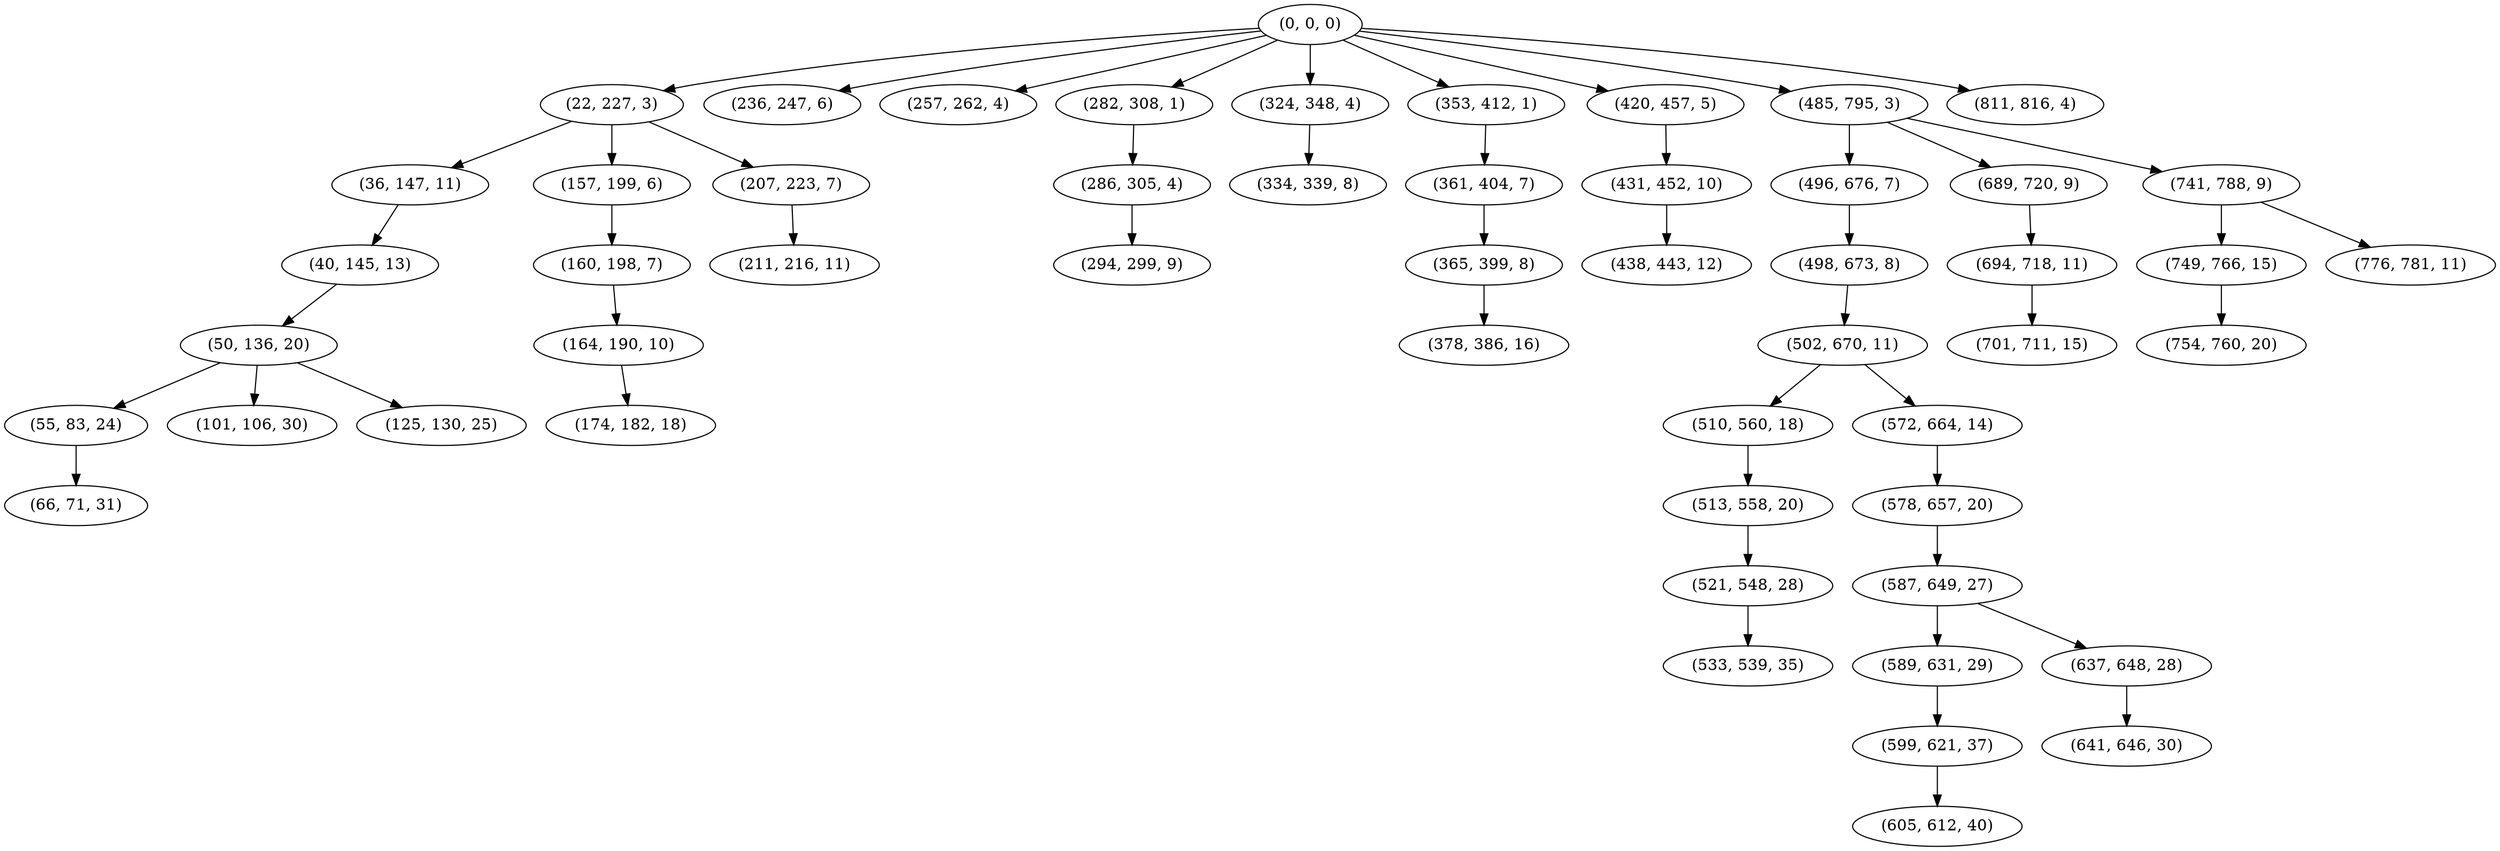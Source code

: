 digraph tree {
    "(0, 0, 0)";
    "(22, 227, 3)";
    "(36, 147, 11)";
    "(40, 145, 13)";
    "(50, 136, 20)";
    "(55, 83, 24)";
    "(66, 71, 31)";
    "(101, 106, 30)";
    "(125, 130, 25)";
    "(157, 199, 6)";
    "(160, 198, 7)";
    "(164, 190, 10)";
    "(174, 182, 18)";
    "(207, 223, 7)";
    "(211, 216, 11)";
    "(236, 247, 6)";
    "(257, 262, 4)";
    "(282, 308, 1)";
    "(286, 305, 4)";
    "(294, 299, 9)";
    "(324, 348, 4)";
    "(334, 339, 8)";
    "(353, 412, 1)";
    "(361, 404, 7)";
    "(365, 399, 8)";
    "(378, 386, 16)";
    "(420, 457, 5)";
    "(431, 452, 10)";
    "(438, 443, 12)";
    "(485, 795, 3)";
    "(496, 676, 7)";
    "(498, 673, 8)";
    "(502, 670, 11)";
    "(510, 560, 18)";
    "(513, 558, 20)";
    "(521, 548, 28)";
    "(533, 539, 35)";
    "(572, 664, 14)";
    "(578, 657, 20)";
    "(587, 649, 27)";
    "(589, 631, 29)";
    "(599, 621, 37)";
    "(605, 612, 40)";
    "(637, 648, 28)";
    "(641, 646, 30)";
    "(689, 720, 9)";
    "(694, 718, 11)";
    "(701, 711, 15)";
    "(741, 788, 9)";
    "(749, 766, 15)";
    "(754, 760, 20)";
    "(776, 781, 11)";
    "(811, 816, 4)";
    "(0, 0, 0)" -> "(22, 227, 3)";
    "(0, 0, 0)" -> "(236, 247, 6)";
    "(0, 0, 0)" -> "(257, 262, 4)";
    "(0, 0, 0)" -> "(282, 308, 1)";
    "(0, 0, 0)" -> "(324, 348, 4)";
    "(0, 0, 0)" -> "(353, 412, 1)";
    "(0, 0, 0)" -> "(420, 457, 5)";
    "(0, 0, 0)" -> "(485, 795, 3)";
    "(0, 0, 0)" -> "(811, 816, 4)";
    "(22, 227, 3)" -> "(36, 147, 11)";
    "(22, 227, 3)" -> "(157, 199, 6)";
    "(22, 227, 3)" -> "(207, 223, 7)";
    "(36, 147, 11)" -> "(40, 145, 13)";
    "(40, 145, 13)" -> "(50, 136, 20)";
    "(50, 136, 20)" -> "(55, 83, 24)";
    "(50, 136, 20)" -> "(101, 106, 30)";
    "(50, 136, 20)" -> "(125, 130, 25)";
    "(55, 83, 24)" -> "(66, 71, 31)";
    "(157, 199, 6)" -> "(160, 198, 7)";
    "(160, 198, 7)" -> "(164, 190, 10)";
    "(164, 190, 10)" -> "(174, 182, 18)";
    "(207, 223, 7)" -> "(211, 216, 11)";
    "(282, 308, 1)" -> "(286, 305, 4)";
    "(286, 305, 4)" -> "(294, 299, 9)";
    "(324, 348, 4)" -> "(334, 339, 8)";
    "(353, 412, 1)" -> "(361, 404, 7)";
    "(361, 404, 7)" -> "(365, 399, 8)";
    "(365, 399, 8)" -> "(378, 386, 16)";
    "(420, 457, 5)" -> "(431, 452, 10)";
    "(431, 452, 10)" -> "(438, 443, 12)";
    "(485, 795, 3)" -> "(496, 676, 7)";
    "(485, 795, 3)" -> "(689, 720, 9)";
    "(485, 795, 3)" -> "(741, 788, 9)";
    "(496, 676, 7)" -> "(498, 673, 8)";
    "(498, 673, 8)" -> "(502, 670, 11)";
    "(502, 670, 11)" -> "(510, 560, 18)";
    "(502, 670, 11)" -> "(572, 664, 14)";
    "(510, 560, 18)" -> "(513, 558, 20)";
    "(513, 558, 20)" -> "(521, 548, 28)";
    "(521, 548, 28)" -> "(533, 539, 35)";
    "(572, 664, 14)" -> "(578, 657, 20)";
    "(578, 657, 20)" -> "(587, 649, 27)";
    "(587, 649, 27)" -> "(589, 631, 29)";
    "(587, 649, 27)" -> "(637, 648, 28)";
    "(589, 631, 29)" -> "(599, 621, 37)";
    "(599, 621, 37)" -> "(605, 612, 40)";
    "(637, 648, 28)" -> "(641, 646, 30)";
    "(689, 720, 9)" -> "(694, 718, 11)";
    "(694, 718, 11)" -> "(701, 711, 15)";
    "(741, 788, 9)" -> "(749, 766, 15)";
    "(741, 788, 9)" -> "(776, 781, 11)";
    "(749, 766, 15)" -> "(754, 760, 20)";
}

